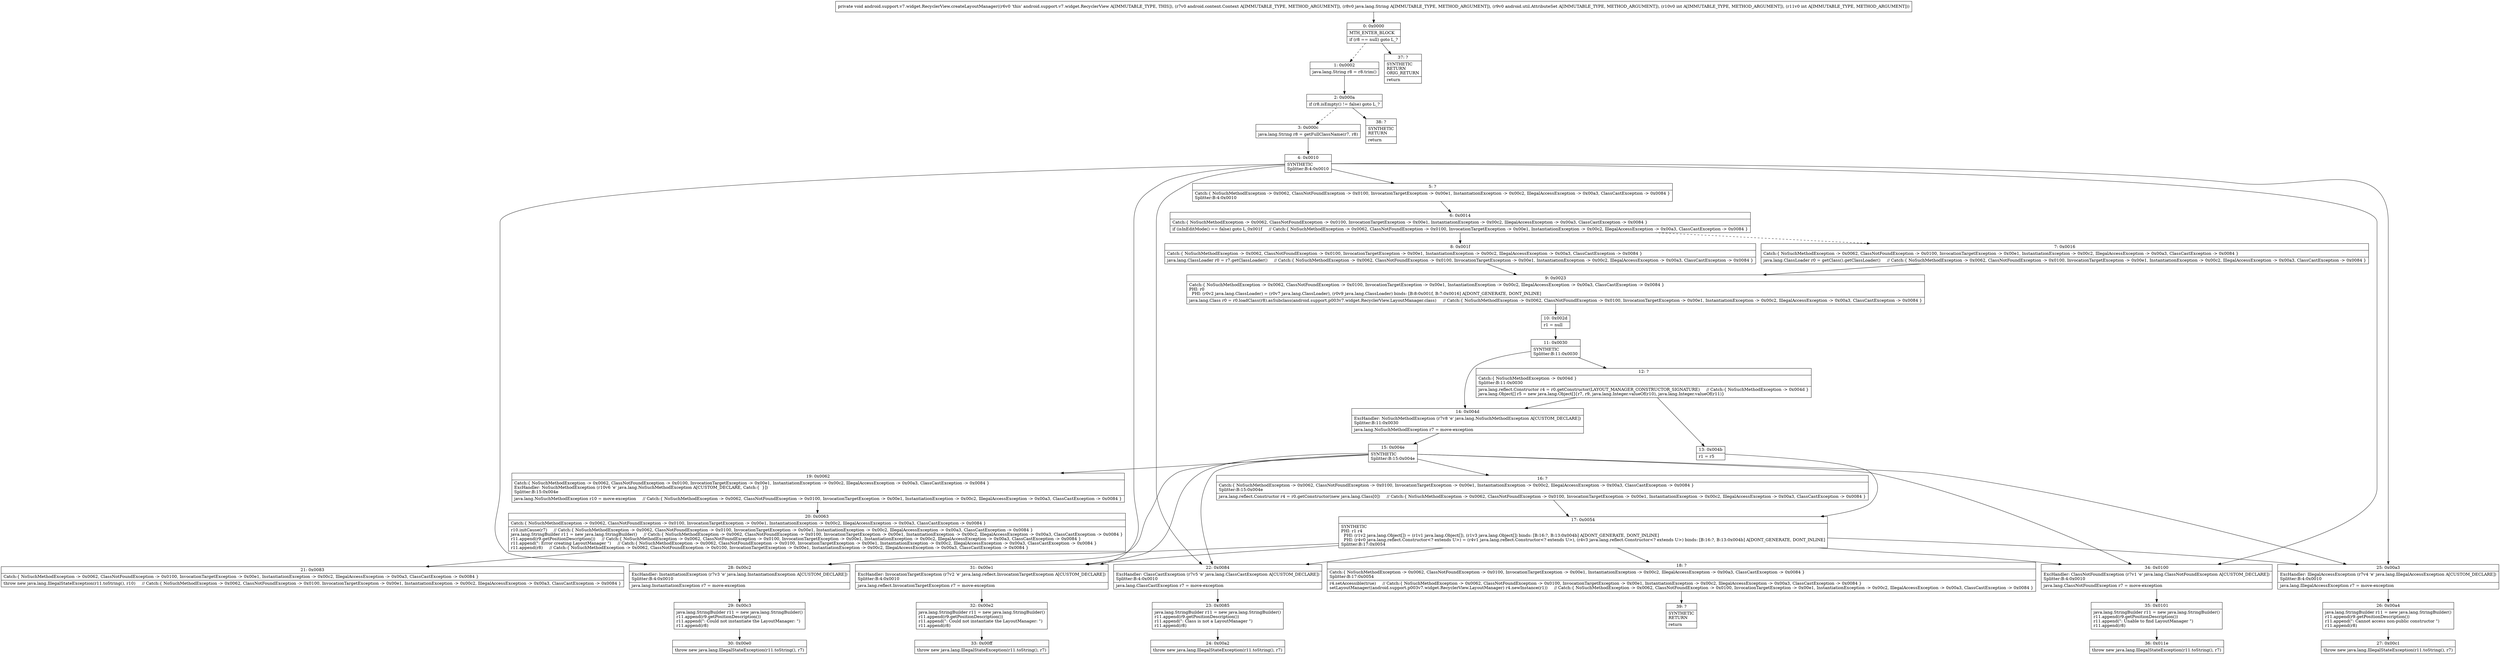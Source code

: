 digraph "CFG forandroid.support.v7.widget.RecyclerView.createLayoutManager(Landroid\/content\/Context;Ljava\/lang\/String;Landroid\/util\/AttributeSet;II)V" {
Node_0 [shape=record,label="{0\:\ 0x0000|MTH_ENTER_BLOCK\l|if (r8 == null) goto L_?\l}"];
Node_1 [shape=record,label="{1\:\ 0x0002|java.lang.String r8 = r8.trim()\l}"];
Node_2 [shape=record,label="{2\:\ 0x000a|if (r8.isEmpty() != false) goto L_?\l}"];
Node_3 [shape=record,label="{3\:\ 0x000c|java.lang.String r8 = getFullClassName(r7, r8)\l}"];
Node_4 [shape=record,label="{4\:\ 0x0010|SYNTHETIC\lSplitter:B:4:0x0010\l}"];
Node_5 [shape=record,label="{5\:\ ?|Catch:\{ NoSuchMethodException \-\> 0x0062, ClassNotFoundException \-\> 0x0100, InvocationTargetException \-\> 0x00e1, InstantiationException \-\> 0x00c2, IllegalAccessException \-\> 0x00a3, ClassCastException \-\> 0x0084 \}\lSplitter:B:4:0x0010\l}"];
Node_6 [shape=record,label="{6\:\ 0x0014|Catch:\{ NoSuchMethodException \-\> 0x0062, ClassNotFoundException \-\> 0x0100, InvocationTargetException \-\> 0x00e1, InstantiationException \-\> 0x00c2, IllegalAccessException \-\> 0x00a3, ClassCastException \-\> 0x0084 \}\l|if (isInEditMode() == false) goto L_0x001f     \/\/ Catch:\{ NoSuchMethodException \-\> 0x0062, ClassNotFoundException \-\> 0x0100, InvocationTargetException \-\> 0x00e1, InstantiationException \-\> 0x00c2, IllegalAccessException \-\> 0x00a3, ClassCastException \-\> 0x0084 \}\l}"];
Node_7 [shape=record,label="{7\:\ 0x0016|Catch:\{ NoSuchMethodException \-\> 0x0062, ClassNotFoundException \-\> 0x0100, InvocationTargetException \-\> 0x00e1, InstantiationException \-\> 0x00c2, IllegalAccessException \-\> 0x00a3, ClassCastException \-\> 0x0084 \}\l|java.lang.ClassLoader r0 = getClass().getClassLoader()     \/\/ Catch:\{ NoSuchMethodException \-\> 0x0062, ClassNotFoundException \-\> 0x0100, InvocationTargetException \-\> 0x00e1, InstantiationException \-\> 0x00c2, IllegalAccessException \-\> 0x00a3, ClassCastException \-\> 0x0084 \}\l}"];
Node_8 [shape=record,label="{8\:\ 0x001f|Catch:\{ NoSuchMethodException \-\> 0x0062, ClassNotFoundException \-\> 0x0100, InvocationTargetException \-\> 0x00e1, InstantiationException \-\> 0x00c2, IllegalAccessException \-\> 0x00a3, ClassCastException \-\> 0x0084 \}\l|java.lang.ClassLoader r0 = r7.getClassLoader()     \/\/ Catch:\{ NoSuchMethodException \-\> 0x0062, ClassNotFoundException \-\> 0x0100, InvocationTargetException \-\> 0x00e1, InstantiationException \-\> 0x00c2, IllegalAccessException \-\> 0x00a3, ClassCastException \-\> 0x0084 \}\l}"];
Node_9 [shape=record,label="{9\:\ 0x0023|Catch:\{ NoSuchMethodException \-\> 0x0062, ClassNotFoundException \-\> 0x0100, InvocationTargetException \-\> 0x00e1, InstantiationException \-\> 0x00c2, IllegalAccessException \-\> 0x00a3, ClassCastException \-\> 0x0084 \}\lPHI: r0 \l  PHI: (r0v2 java.lang.ClassLoader) = (r0v7 java.lang.ClassLoader), (r0v9 java.lang.ClassLoader) binds: [B:8:0x001f, B:7:0x0016] A[DONT_GENERATE, DONT_INLINE]\l|java.lang.Class r0 = r0.loadClass(r8).asSubclass(android.support.p003v7.widget.RecyclerView.LayoutManager.class)     \/\/ Catch:\{ NoSuchMethodException \-\> 0x0062, ClassNotFoundException \-\> 0x0100, InvocationTargetException \-\> 0x00e1, InstantiationException \-\> 0x00c2, IllegalAccessException \-\> 0x00a3, ClassCastException \-\> 0x0084 \}\l}"];
Node_10 [shape=record,label="{10\:\ 0x002d|r1 = null\l}"];
Node_11 [shape=record,label="{11\:\ 0x0030|SYNTHETIC\lSplitter:B:11:0x0030\l}"];
Node_12 [shape=record,label="{12\:\ ?|Catch:\{ NoSuchMethodException \-\> 0x004d \}\lSplitter:B:11:0x0030\l|java.lang.reflect.Constructor r4 = r0.getConstructor(LAYOUT_MANAGER_CONSTRUCTOR_SIGNATURE)     \/\/ Catch:\{ NoSuchMethodException \-\> 0x004d \}\ljava.lang.Object[] r5 = new java.lang.Object[]\{r7, r9, java.lang.Integer.valueOf(r10), java.lang.Integer.valueOf(r11)\}\l}"];
Node_13 [shape=record,label="{13\:\ 0x004b|r1 = r5\l}"];
Node_14 [shape=record,label="{14\:\ 0x004d|ExcHandler: NoSuchMethodException (r7v8 'e' java.lang.NoSuchMethodException A[CUSTOM_DECLARE])\lSplitter:B:11:0x0030\l|java.lang.NoSuchMethodException r7 = move\-exception\l}"];
Node_15 [shape=record,label="{15\:\ 0x004e|SYNTHETIC\lSplitter:B:15:0x004e\l}"];
Node_16 [shape=record,label="{16\:\ ?|Catch:\{ NoSuchMethodException \-\> 0x0062, ClassNotFoundException \-\> 0x0100, InvocationTargetException \-\> 0x00e1, InstantiationException \-\> 0x00c2, IllegalAccessException \-\> 0x00a3, ClassCastException \-\> 0x0084 \}\lSplitter:B:15:0x004e\l|java.lang.reflect.Constructor r4 = r0.getConstructor(new java.lang.Class[0])     \/\/ Catch:\{ NoSuchMethodException \-\> 0x0062, ClassNotFoundException \-\> 0x0100, InvocationTargetException \-\> 0x00e1, InstantiationException \-\> 0x00c2, IllegalAccessException \-\> 0x00a3, ClassCastException \-\> 0x0084 \}\l}"];
Node_17 [shape=record,label="{17\:\ 0x0054|SYNTHETIC\lPHI: r1 r4 \l  PHI: (r1v2 java.lang.Object[]) = (r1v1 java.lang.Object[]), (r1v3 java.lang.Object[]) binds: [B:16:?, B:13:0x004b] A[DONT_GENERATE, DONT_INLINE]\l  PHI: (r4v0 java.lang.reflect.Constructor\<? extends U\>) = (r4v1 java.lang.reflect.Constructor\<? extends U\>), (r4v3 java.lang.reflect.Constructor\<? extends U\>) binds: [B:16:?, B:13:0x004b] A[DONT_GENERATE, DONT_INLINE]\lSplitter:B:17:0x0054\l}"];
Node_18 [shape=record,label="{18\:\ ?|Catch:\{ NoSuchMethodException \-\> 0x0062, ClassNotFoundException \-\> 0x0100, InvocationTargetException \-\> 0x00e1, InstantiationException \-\> 0x00c2, IllegalAccessException \-\> 0x00a3, ClassCastException \-\> 0x0084 \}\lSplitter:B:17:0x0054\l|r4.setAccessible(true)     \/\/ Catch:\{ NoSuchMethodException \-\> 0x0062, ClassNotFoundException \-\> 0x0100, InvocationTargetException \-\> 0x00e1, InstantiationException \-\> 0x00c2, IllegalAccessException \-\> 0x00a3, ClassCastException \-\> 0x0084 \}\lsetLayoutManager((android.support.p003v7.widget.RecyclerView.LayoutManager) r4.newInstance(r1))     \/\/ Catch:\{ NoSuchMethodException \-\> 0x0062, ClassNotFoundException \-\> 0x0100, InvocationTargetException \-\> 0x00e1, InstantiationException \-\> 0x00c2, IllegalAccessException \-\> 0x00a3, ClassCastException \-\> 0x0084 \}\l}"];
Node_19 [shape=record,label="{19\:\ 0x0062|Catch:\{ NoSuchMethodException \-\> 0x0062, ClassNotFoundException \-\> 0x0100, InvocationTargetException \-\> 0x00e1, InstantiationException \-\> 0x00c2, IllegalAccessException \-\> 0x00a3, ClassCastException \-\> 0x0084 \}\lExcHandler: NoSuchMethodException (r10v6 'e' java.lang.NoSuchMethodException A[CUSTOM_DECLARE, Catch:\{  \}])\lSplitter:B:15:0x004e\l|java.lang.NoSuchMethodException r10 = move\-exception     \/\/ Catch:\{ NoSuchMethodException \-\> 0x0062, ClassNotFoundException \-\> 0x0100, InvocationTargetException \-\> 0x00e1, InstantiationException \-\> 0x00c2, IllegalAccessException \-\> 0x00a3, ClassCastException \-\> 0x0084 \}\l}"];
Node_20 [shape=record,label="{20\:\ 0x0063|Catch:\{ NoSuchMethodException \-\> 0x0062, ClassNotFoundException \-\> 0x0100, InvocationTargetException \-\> 0x00e1, InstantiationException \-\> 0x00c2, IllegalAccessException \-\> 0x00a3, ClassCastException \-\> 0x0084 \}\l|r10.initCause(r7)     \/\/ Catch:\{ NoSuchMethodException \-\> 0x0062, ClassNotFoundException \-\> 0x0100, InvocationTargetException \-\> 0x00e1, InstantiationException \-\> 0x00c2, IllegalAccessException \-\> 0x00a3, ClassCastException \-\> 0x0084 \}\ljava.lang.StringBuilder r11 = new java.lang.StringBuilder()     \/\/ Catch:\{ NoSuchMethodException \-\> 0x0062, ClassNotFoundException \-\> 0x0100, InvocationTargetException \-\> 0x00e1, InstantiationException \-\> 0x00c2, IllegalAccessException \-\> 0x00a3, ClassCastException \-\> 0x0084 \}\lr11.append(r9.getPositionDescription())     \/\/ Catch:\{ NoSuchMethodException \-\> 0x0062, ClassNotFoundException \-\> 0x0100, InvocationTargetException \-\> 0x00e1, InstantiationException \-\> 0x00c2, IllegalAccessException \-\> 0x00a3, ClassCastException \-\> 0x0084 \}\lr11.append(\": Error creating LayoutManager \")     \/\/ Catch:\{ NoSuchMethodException \-\> 0x0062, ClassNotFoundException \-\> 0x0100, InvocationTargetException \-\> 0x00e1, InstantiationException \-\> 0x00c2, IllegalAccessException \-\> 0x00a3, ClassCastException \-\> 0x0084 \}\lr11.append(r8)     \/\/ Catch:\{ NoSuchMethodException \-\> 0x0062, ClassNotFoundException \-\> 0x0100, InvocationTargetException \-\> 0x00e1, InstantiationException \-\> 0x00c2, IllegalAccessException \-\> 0x00a3, ClassCastException \-\> 0x0084 \}\l}"];
Node_21 [shape=record,label="{21\:\ 0x0083|Catch:\{ NoSuchMethodException \-\> 0x0062, ClassNotFoundException \-\> 0x0100, InvocationTargetException \-\> 0x00e1, InstantiationException \-\> 0x00c2, IllegalAccessException \-\> 0x00a3, ClassCastException \-\> 0x0084 \}\l|throw new java.lang.IllegalStateException(r11.toString(), r10)     \/\/ Catch:\{ NoSuchMethodException \-\> 0x0062, ClassNotFoundException \-\> 0x0100, InvocationTargetException \-\> 0x00e1, InstantiationException \-\> 0x00c2, IllegalAccessException \-\> 0x00a3, ClassCastException \-\> 0x0084 \}\l}"];
Node_22 [shape=record,label="{22\:\ 0x0084|ExcHandler: ClassCastException (r7v5 'e' java.lang.ClassCastException A[CUSTOM_DECLARE])\lSplitter:B:4:0x0010\l|java.lang.ClassCastException r7 = move\-exception\l}"];
Node_23 [shape=record,label="{23\:\ 0x0085|java.lang.StringBuilder r11 = new java.lang.StringBuilder()\lr11.append(r9.getPositionDescription())\lr11.append(\": Class is not a LayoutManager \")\lr11.append(r8)\l}"];
Node_24 [shape=record,label="{24\:\ 0x00a2|throw new java.lang.IllegalStateException(r11.toString(), r7)\l}"];
Node_25 [shape=record,label="{25\:\ 0x00a3|ExcHandler: IllegalAccessException (r7v4 'e' java.lang.IllegalAccessException A[CUSTOM_DECLARE])\lSplitter:B:4:0x0010\l|java.lang.IllegalAccessException r7 = move\-exception\l}"];
Node_26 [shape=record,label="{26\:\ 0x00a4|java.lang.StringBuilder r11 = new java.lang.StringBuilder()\lr11.append(r9.getPositionDescription())\lr11.append(\": Cannot access non\-public constructor \")\lr11.append(r8)\l}"];
Node_27 [shape=record,label="{27\:\ 0x00c1|throw new java.lang.IllegalStateException(r11.toString(), r7)\l}"];
Node_28 [shape=record,label="{28\:\ 0x00c2|ExcHandler: InstantiationException (r7v3 'e' java.lang.InstantiationException A[CUSTOM_DECLARE])\lSplitter:B:4:0x0010\l|java.lang.InstantiationException r7 = move\-exception\l}"];
Node_29 [shape=record,label="{29\:\ 0x00c3|java.lang.StringBuilder r11 = new java.lang.StringBuilder()\lr11.append(r9.getPositionDescription())\lr11.append(\": Could not instantiate the LayoutManager: \")\lr11.append(r8)\l}"];
Node_30 [shape=record,label="{30\:\ 0x00e0|throw new java.lang.IllegalStateException(r11.toString(), r7)\l}"];
Node_31 [shape=record,label="{31\:\ 0x00e1|ExcHandler: InvocationTargetException (r7v2 'e' java.lang.reflect.InvocationTargetException A[CUSTOM_DECLARE])\lSplitter:B:4:0x0010\l|java.lang.reflect.InvocationTargetException r7 = move\-exception\l}"];
Node_32 [shape=record,label="{32\:\ 0x00e2|java.lang.StringBuilder r11 = new java.lang.StringBuilder()\lr11.append(r9.getPositionDescription())\lr11.append(\": Could not instantiate the LayoutManager: \")\lr11.append(r8)\l}"];
Node_33 [shape=record,label="{33\:\ 0x00ff|throw new java.lang.IllegalStateException(r11.toString(), r7)\l}"];
Node_34 [shape=record,label="{34\:\ 0x0100|ExcHandler: ClassNotFoundException (r7v1 'e' java.lang.ClassNotFoundException A[CUSTOM_DECLARE])\lSplitter:B:4:0x0010\l|java.lang.ClassNotFoundException r7 = move\-exception\l}"];
Node_35 [shape=record,label="{35\:\ 0x0101|java.lang.StringBuilder r11 = new java.lang.StringBuilder()\lr11.append(r9.getPositionDescription())\lr11.append(\": Unable to find LayoutManager \")\lr11.append(r8)\l}"];
Node_36 [shape=record,label="{36\:\ 0x011e|throw new java.lang.IllegalStateException(r11.toString(), r7)\l}"];
Node_37 [shape=record,label="{37\:\ ?|SYNTHETIC\lRETURN\lORIG_RETURN\l|return\l}"];
Node_38 [shape=record,label="{38\:\ ?|SYNTHETIC\lRETURN\l|return\l}"];
Node_39 [shape=record,label="{39\:\ ?|SYNTHETIC\lRETURN\l|return\l}"];
MethodNode[shape=record,label="{private void android.support.v7.widget.RecyclerView.createLayoutManager((r6v0 'this' android.support.v7.widget.RecyclerView A[IMMUTABLE_TYPE, THIS]), (r7v0 android.content.Context A[IMMUTABLE_TYPE, METHOD_ARGUMENT]), (r8v0 java.lang.String A[IMMUTABLE_TYPE, METHOD_ARGUMENT]), (r9v0 android.util.AttributeSet A[IMMUTABLE_TYPE, METHOD_ARGUMENT]), (r10v0 int A[IMMUTABLE_TYPE, METHOD_ARGUMENT]), (r11v0 int A[IMMUTABLE_TYPE, METHOD_ARGUMENT])) }"];
MethodNode -> Node_0;
Node_0 -> Node_1[style=dashed];
Node_0 -> Node_37;
Node_1 -> Node_2;
Node_2 -> Node_3[style=dashed];
Node_2 -> Node_38;
Node_3 -> Node_4;
Node_4 -> Node_5;
Node_4 -> Node_34;
Node_4 -> Node_31;
Node_4 -> Node_28;
Node_4 -> Node_25;
Node_4 -> Node_22;
Node_5 -> Node_6;
Node_6 -> Node_7[style=dashed];
Node_6 -> Node_8;
Node_7 -> Node_9;
Node_8 -> Node_9;
Node_9 -> Node_10;
Node_10 -> Node_11;
Node_11 -> Node_12;
Node_11 -> Node_14;
Node_12 -> Node_13;
Node_12 -> Node_14;
Node_13 -> Node_17;
Node_14 -> Node_15;
Node_15 -> Node_16;
Node_15 -> Node_19;
Node_15 -> Node_34;
Node_15 -> Node_31;
Node_15 -> Node_28;
Node_15 -> Node_25;
Node_15 -> Node_22;
Node_16 -> Node_17;
Node_17 -> Node_18;
Node_17 -> Node_34;
Node_17 -> Node_31;
Node_17 -> Node_28;
Node_17 -> Node_25;
Node_17 -> Node_22;
Node_18 -> Node_39;
Node_19 -> Node_20;
Node_20 -> Node_21;
Node_22 -> Node_23;
Node_23 -> Node_24;
Node_25 -> Node_26;
Node_26 -> Node_27;
Node_28 -> Node_29;
Node_29 -> Node_30;
Node_31 -> Node_32;
Node_32 -> Node_33;
Node_34 -> Node_35;
Node_35 -> Node_36;
}

